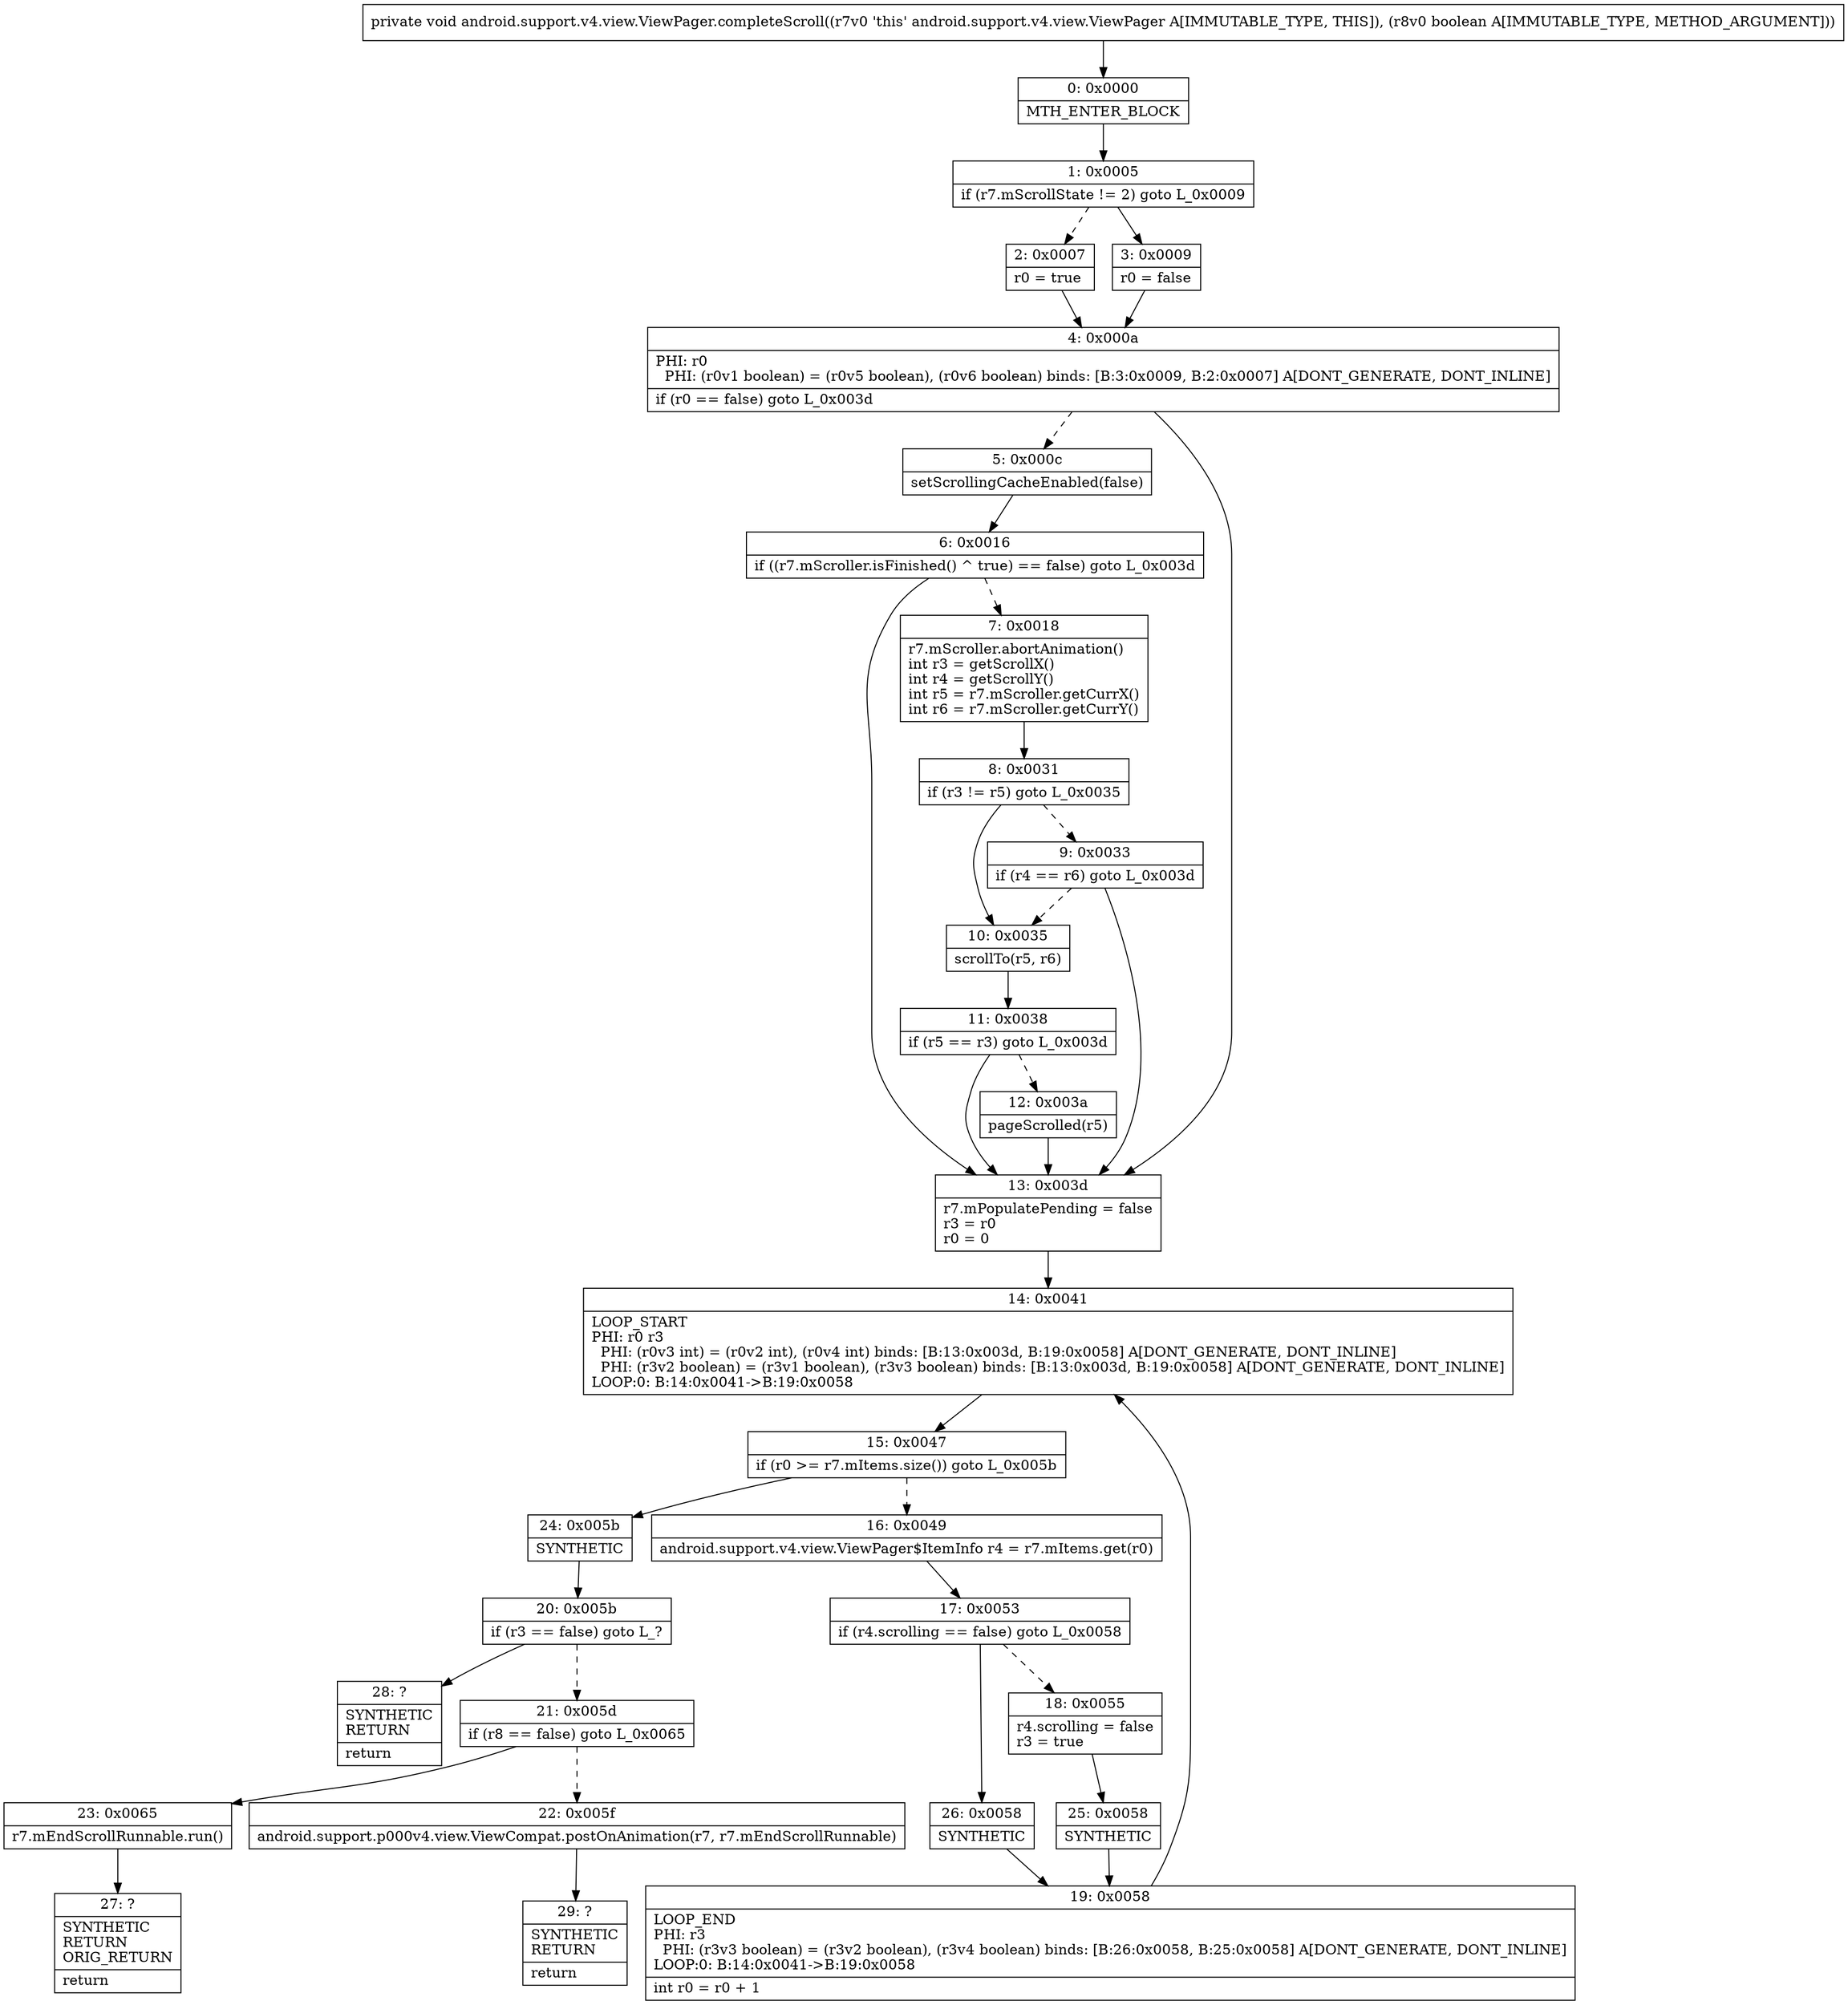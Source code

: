 digraph "CFG forandroid.support.v4.view.ViewPager.completeScroll(Z)V" {
Node_0 [shape=record,label="{0\:\ 0x0000|MTH_ENTER_BLOCK\l}"];
Node_1 [shape=record,label="{1\:\ 0x0005|if (r7.mScrollState != 2) goto L_0x0009\l}"];
Node_2 [shape=record,label="{2\:\ 0x0007|r0 = true\l}"];
Node_3 [shape=record,label="{3\:\ 0x0009|r0 = false\l}"];
Node_4 [shape=record,label="{4\:\ 0x000a|PHI: r0 \l  PHI: (r0v1 boolean) = (r0v5 boolean), (r0v6 boolean) binds: [B:3:0x0009, B:2:0x0007] A[DONT_GENERATE, DONT_INLINE]\l|if (r0 == false) goto L_0x003d\l}"];
Node_5 [shape=record,label="{5\:\ 0x000c|setScrollingCacheEnabled(false)\l}"];
Node_6 [shape=record,label="{6\:\ 0x0016|if ((r7.mScroller.isFinished() ^ true) == false) goto L_0x003d\l}"];
Node_7 [shape=record,label="{7\:\ 0x0018|r7.mScroller.abortAnimation()\lint r3 = getScrollX()\lint r4 = getScrollY()\lint r5 = r7.mScroller.getCurrX()\lint r6 = r7.mScroller.getCurrY()\l}"];
Node_8 [shape=record,label="{8\:\ 0x0031|if (r3 != r5) goto L_0x0035\l}"];
Node_9 [shape=record,label="{9\:\ 0x0033|if (r4 == r6) goto L_0x003d\l}"];
Node_10 [shape=record,label="{10\:\ 0x0035|scrollTo(r5, r6)\l}"];
Node_11 [shape=record,label="{11\:\ 0x0038|if (r5 == r3) goto L_0x003d\l}"];
Node_12 [shape=record,label="{12\:\ 0x003a|pageScrolled(r5)\l}"];
Node_13 [shape=record,label="{13\:\ 0x003d|r7.mPopulatePending = false\lr3 = r0\lr0 = 0\l}"];
Node_14 [shape=record,label="{14\:\ 0x0041|LOOP_START\lPHI: r0 r3 \l  PHI: (r0v3 int) = (r0v2 int), (r0v4 int) binds: [B:13:0x003d, B:19:0x0058] A[DONT_GENERATE, DONT_INLINE]\l  PHI: (r3v2 boolean) = (r3v1 boolean), (r3v3 boolean) binds: [B:13:0x003d, B:19:0x0058] A[DONT_GENERATE, DONT_INLINE]\lLOOP:0: B:14:0x0041\-\>B:19:0x0058\l}"];
Node_15 [shape=record,label="{15\:\ 0x0047|if (r0 \>= r7.mItems.size()) goto L_0x005b\l}"];
Node_16 [shape=record,label="{16\:\ 0x0049|android.support.v4.view.ViewPager$ItemInfo r4 = r7.mItems.get(r0)\l}"];
Node_17 [shape=record,label="{17\:\ 0x0053|if (r4.scrolling == false) goto L_0x0058\l}"];
Node_18 [shape=record,label="{18\:\ 0x0055|r4.scrolling = false\lr3 = true\l}"];
Node_19 [shape=record,label="{19\:\ 0x0058|LOOP_END\lPHI: r3 \l  PHI: (r3v3 boolean) = (r3v2 boolean), (r3v4 boolean) binds: [B:26:0x0058, B:25:0x0058] A[DONT_GENERATE, DONT_INLINE]\lLOOP:0: B:14:0x0041\-\>B:19:0x0058\l|int r0 = r0 + 1\l}"];
Node_20 [shape=record,label="{20\:\ 0x005b|if (r3 == false) goto L_?\l}"];
Node_21 [shape=record,label="{21\:\ 0x005d|if (r8 == false) goto L_0x0065\l}"];
Node_22 [shape=record,label="{22\:\ 0x005f|android.support.p000v4.view.ViewCompat.postOnAnimation(r7, r7.mEndScrollRunnable)\l}"];
Node_23 [shape=record,label="{23\:\ 0x0065|r7.mEndScrollRunnable.run()\l}"];
Node_24 [shape=record,label="{24\:\ 0x005b|SYNTHETIC\l}"];
Node_25 [shape=record,label="{25\:\ 0x0058|SYNTHETIC\l}"];
Node_26 [shape=record,label="{26\:\ 0x0058|SYNTHETIC\l}"];
Node_27 [shape=record,label="{27\:\ ?|SYNTHETIC\lRETURN\lORIG_RETURN\l|return\l}"];
Node_28 [shape=record,label="{28\:\ ?|SYNTHETIC\lRETURN\l|return\l}"];
Node_29 [shape=record,label="{29\:\ ?|SYNTHETIC\lRETURN\l|return\l}"];
MethodNode[shape=record,label="{private void android.support.v4.view.ViewPager.completeScroll((r7v0 'this' android.support.v4.view.ViewPager A[IMMUTABLE_TYPE, THIS]), (r8v0 boolean A[IMMUTABLE_TYPE, METHOD_ARGUMENT])) }"];
MethodNode -> Node_0;
Node_0 -> Node_1;
Node_1 -> Node_2[style=dashed];
Node_1 -> Node_3;
Node_2 -> Node_4;
Node_3 -> Node_4;
Node_4 -> Node_5[style=dashed];
Node_4 -> Node_13;
Node_5 -> Node_6;
Node_6 -> Node_7[style=dashed];
Node_6 -> Node_13;
Node_7 -> Node_8;
Node_8 -> Node_9[style=dashed];
Node_8 -> Node_10;
Node_9 -> Node_10[style=dashed];
Node_9 -> Node_13;
Node_10 -> Node_11;
Node_11 -> Node_12[style=dashed];
Node_11 -> Node_13;
Node_12 -> Node_13;
Node_13 -> Node_14;
Node_14 -> Node_15;
Node_15 -> Node_16[style=dashed];
Node_15 -> Node_24;
Node_16 -> Node_17;
Node_17 -> Node_18[style=dashed];
Node_17 -> Node_26;
Node_18 -> Node_25;
Node_19 -> Node_14;
Node_20 -> Node_21[style=dashed];
Node_20 -> Node_28;
Node_21 -> Node_22[style=dashed];
Node_21 -> Node_23;
Node_22 -> Node_29;
Node_23 -> Node_27;
Node_24 -> Node_20;
Node_25 -> Node_19;
Node_26 -> Node_19;
}

